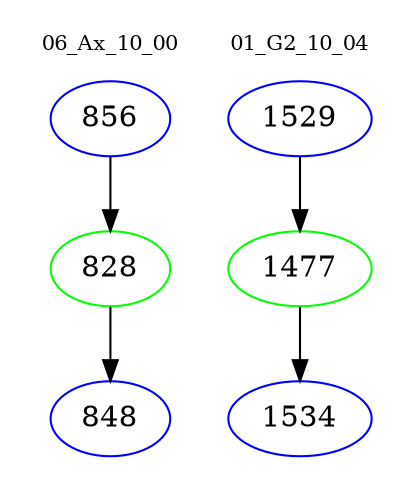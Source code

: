 digraph{
subgraph cluster_0 {
color = white
label = "06_Ax_10_00";
fontsize=10;
T0_856 [label="856", color="blue"]
T0_856 -> T0_828 [color="black"]
T0_828 [label="828", color="green"]
T0_828 -> T0_848 [color="black"]
T0_848 [label="848", color="blue"]
}
subgraph cluster_1 {
color = white
label = "01_G2_10_04";
fontsize=10;
T1_1529 [label="1529", color="blue"]
T1_1529 -> T1_1477 [color="black"]
T1_1477 [label="1477", color="green"]
T1_1477 -> T1_1534 [color="black"]
T1_1534 [label="1534", color="blue"]
}
}
